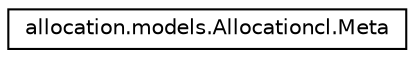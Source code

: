digraph "Graphical Class Hierarchy"
{
  edge [fontname="Helvetica",fontsize="10",labelfontname="Helvetica",labelfontsize="10"];
  node [fontname="Helvetica",fontsize="10",shape=record];
  rankdir="LR";
  Node1 [label="allocation.models.Allocationcl.Meta",height=0.2,width=0.4,color="black", fillcolor="white", style="filled",URL="$classallocation_1_1models_1_1Allocationcl_1_1Meta.html",tooltip="Metadata. "];
}
